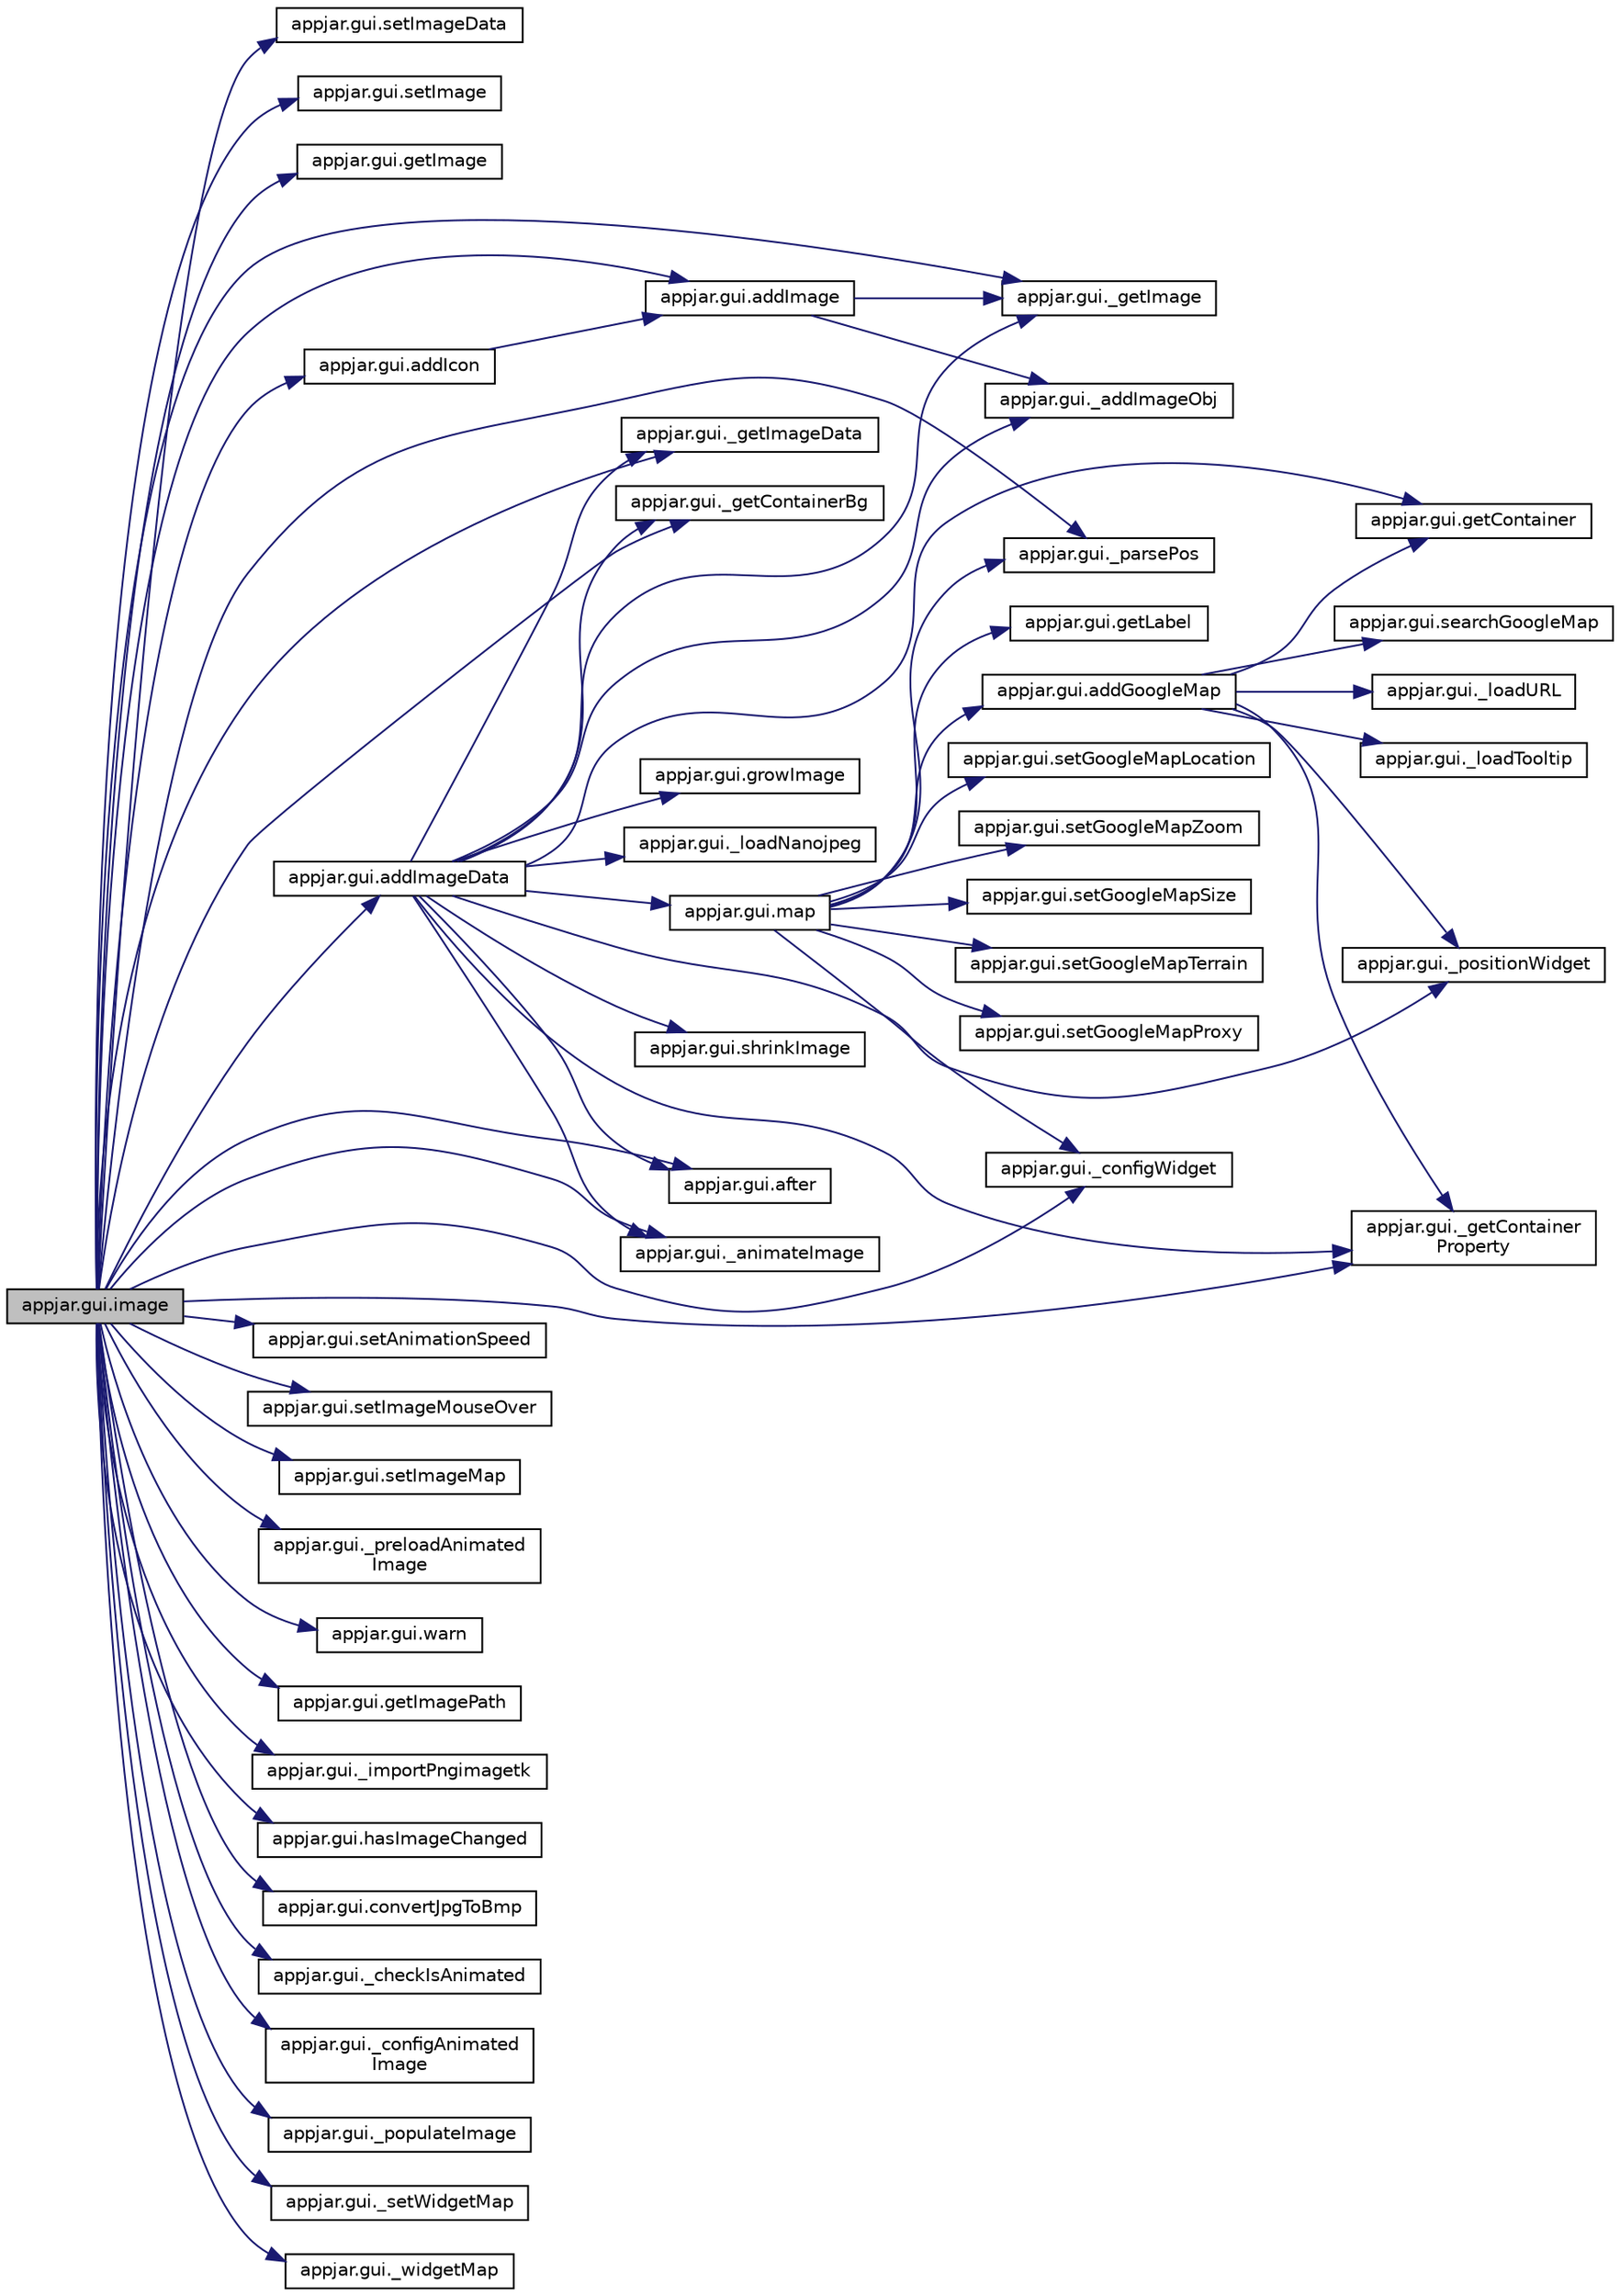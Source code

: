 digraph "appjar.gui.image"
{
  edge [fontname="Helvetica",fontsize="10",labelfontname="Helvetica",labelfontsize="10"];
  node [fontname="Helvetica",fontsize="10",shape=record];
  rankdir="LR";
  Node1389 [label="appjar.gui.image",height=0.2,width=0.4,color="black", fillcolor="grey75", style="filled", fontcolor="black"];
  Node1389 -> Node1390 [color="midnightblue",fontsize="10",style="solid",fontname="Helvetica"];
  Node1390 [label="appjar.gui.setImageData",height=0.2,width=0.4,color="black", fillcolor="white", style="filled",URL="$classappjar_1_1gui.html#adb215908e1e3341d1c4614f81fc6debd"];
  Node1389 -> Node1391 [color="midnightblue",fontsize="10",style="solid",fontname="Helvetica"];
  Node1391 [label="appjar.gui.setImage",height=0.2,width=0.4,color="black", fillcolor="white", style="filled",URL="$classappjar_1_1gui.html#a68f25f1006e94e974c703cb6bc1937c6"];
  Node1389 -> Node1392 [color="midnightblue",fontsize="10",style="solid",fontname="Helvetica"];
  Node1392 [label="appjar.gui.getImage",height=0.2,width=0.4,color="black", fillcolor="white", style="filled",URL="$classappjar_1_1gui.html#a83b1c5208f7ed33efbedda2f93cb2fbc"];
  Node1389 -> Node1393 [color="midnightblue",fontsize="10",style="solid",fontname="Helvetica"];
  Node1393 [label="appjar.gui._parsePos",height=0.2,width=0.4,color="black", fillcolor="white", style="filled",URL="$classappjar_1_1gui.html#a8174359ccd50269f6c9f63f00cbb9d7e",tooltip="FUNCTIONS for labels. "];
  Node1389 -> Node1394 [color="midnightblue",fontsize="10",style="solid",fontname="Helvetica"];
  Node1394 [label="appjar.gui.addIcon",height=0.2,width=0.4,color="black", fillcolor="white", style="filled",URL="$classappjar_1_1gui.html#a1e90146f29426baaa5aeb116d89a5e8c"];
  Node1394 -> Node1395 [color="midnightblue",fontsize="10",style="solid",fontname="Helvetica"];
  Node1395 [label="appjar.gui.addImage",height=0.2,width=0.4,color="black", fillcolor="white", style="filled",URL="$classappjar_1_1gui.html#aab755e0cfb436daccfd914e834c01c53"];
  Node1395 -> Node1396 [color="midnightblue",fontsize="10",style="solid",fontname="Helvetica"];
  Node1396 [label="appjar.gui._getImage",height=0.2,width=0.4,color="black", fillcolor="white", style="filled",URL="$classappjar_1_1gui.html#a8890a622d0e8ab681b20883f4c7512cf"];
  Node1395 -> Node1397 [color="midnightblue",fontsize="10",style="solid",fontname="Helvetica"];
  Node1397 [label="appjar.gui._addImageObj",height=0.2,width=0.4,color="black", fillcolor="white", style="filled",URL="$classappjar_1_1gui.html#af3da9249111847dd0f06946a7f22224a"];
  Node1389 -> Node1398 [color="midnightblue",fontsize="10",style="solid",fontname="Helvetica"];
  Node1398 [label="appjar.gui.addImageData",height=0.2,width=0.4,color="black", fillcolor="white", style="filled",URL="$classappjar_1_1gui.html#ae403da2821d7cccce17f84c71df0b2c3"];
  Node1398 -> Node1399 [color="midnightblue",fontsize="10",style="solid",fontname="Helvetica"];
  Node1399 [label="appjar.gui._getImageData",height=0.2,width=0.4,color="black", fillcolor="white", style="filled",URL="$classappjar_1_1gui.html#ab4a6d80e2224f754564f1173f56e499d"];
  Node1398 -> Node1397 [color="midnightblue",fontsize="10",style="solid",fontname="Helvetica"];
  Node1398 -> Node1400 [color="midnightblue",fontsize="10",style="solid",fontname="Helvetica"];
  Node1400 [label="appjar.gui.getContainer",height=0.2,width=0.4,color="black", fillcolor="white", style="filled",URL="$classappjar_1_1gui.html#a2e8ea27bae5f6758257be218c8279b56"];
  Node1398 -> Node1401 [color="midnightblue",fontsize="10",style="solid",fontname="Helvetica"];
  Node1401 [label="appjar.gui._getContainerBg",height=0.2,width=0.4,color="black", fillcolor="white", style="filled",URL="$classappjar_1_1gui.html#a120b8d0d6e0b536ac8735df1ffefd37a"];
  Node1398 -> Node1402 [color="midnightblue",fontsize="10",style="solid",fontname="Helvetica"];
  Node1402 [label="appjar.gui._getContainer\lProperty",height=0.2,width=0.4,color="black", fillcolor="white", style="filled",URL="$classappjar_1_1gui.html#aa5d65e2282cfbe0a4b963b369e7d4e51"];
  Node1398 -> Node1403 [color="midnightblue",fontsize="10",style="solid",fontname="Helvetica"];
  Node1403 [label="appjar.gui._positionWidget",height=0.2,width=0.4,color="black", fillcolor="white", style="filled",URL="$classappjar_1_1gui.html#a073b1298767aeb92dd77b77cb6000e8c"];
  Node1398 -> Node1404 [color="midnightblue",fontsize="10",style="solid",fontname="Helvetica"];
  Node1404 [label="appjar.gui.after",height=0.2,width=0.4,color="black", fillcolor="white", style="filled",URL="$classappjar_1_1gui.html#a1fde7d8815e07abdeec5f885eebf3080"];
  Node1398 -> Node1405 [color="midnightblue",fontsize="10",style="solid",fontname="Helvetica"];
  Node1405 [label="appjar.gui._animateImage",height=0.2,width=0.4,color="black", fillcolor="white", style="filled",URL="$classappjar_1_1gui.html#acc207e87bcb017667e15360225340477"];
  Node1398 -> Node1406 [color="midnightblue",fontsize="10",style="solid",fontname="Helvetica"];
  Node1406 [label="appjar.gui.shrinkImage",height=0.2,width=0.4,color="black", fillcolor="white", style="filled",URL="$classappjar_1_1gui.html#a0286b1d4780d0cd016f1e1832056c393"];
  Node1398 -> Node1407 [color="midnightblue",fontsize="10",style="solid",fontname="Helvetica"];
  Node1407 [label="appjar.gui.growImage",height=0.2,width=0.4,color="black", fillcolor="white", style="filled",URL="$classappjar_1_1gui.html#a4caa61439c9ce098ee654e7c66b510ec"];
  Node1398 -> Node1408 [color="midnightblue",fontsize="10",style="solid",fontname="Helvetica"];
  Node1408 [label="appjar.gui._loadNanojpeg",height=0.2,width=0.4,color="black", fillcolor="white", style="filled",URL="$classappjar_1_1gui.html#a1805f8a084f18ebe91176d96929c57d2"];
  Node1398 -> Node1409 [color="midnightblue",fontsize="10",style="solid",fontname="Helvetica"];
  Node1409 [label="appjar.gui.map",height=0.2,width=0.4,color="black", fillcolor="white", style="filled",URL="$classappjar_1_1gui.html#ab4d56afa73b7e76d44a8b04a4c2ea1f2",tooltip="FUNCTION for GoogleMaps. "];
  Node1409 -> Node1410 [color="midnightblue",fontsize="10",style="solid",fontname="Helvetica"];
  Node1410 [label="appjar.gui.getLabel",height=0.2,width=0.4,color="black", fillcolor="white", style="filled",URL="$classappjar_1_1gui.html#a28d7281e96bf719a419be4dd16eab2f2"];
  Node1409 -> Node1393 [color="midnightblue",fontsize="10",style="solid",fontname="Helvetica"];
  Node1409 -> Node1411 [color="midnightblue",fontsize="10",style="solid",fontname="Helvetica"];
  Node1411 [label="appjar.gui.addGoogleMap",height=0.2,width=0.4,color="black", fillcolor="white", style="filled",URL="$classappjar_1_1gui.html#a2441a7d64981fd4552d1530661f53547"];
  Node1411 -> Node1412 [color="midnightblue",fontsize="10",style="solid",fontname="Helvetica"];
  Node1412 [label="appjar.gui._loadURL",height=0.2,width=0.4,color="black", fillcolor="white", style="filled",URL="$classappjar_1_1gui.html#abaddce869618b0fe1a968f088d40583c"];
  Node1411 -> Node1413 [color="midnightblue",fontsize="10",style="solid",fontname="Helvetica"];
  Node1413 [label="appjar.gui._loadTooltip",height=0.2,width=0.4,color="black", fillcolor="white", style="filled",URL="$classappjar_1_1gui.html#a20606522644e8b45150bba9513462350"];
  Node1411 -> Node1400 [color="midnightblue",fontsize="10",style="solid",fontname="Helvetica"];
  Node1411 -> Node1402 [color="midnightblue",fontsize="10",style="solid",fontname="Helvetica"];
  Node1411 -> Node1403 [color="midnightblue",fontsize="10",style="solid",fontname="Helvetica"];
  Node1411 -> Node1414 [color="midnightblue",fontsize="10",style="solid",fontname="Helvetica"];
  Node1414 [label="appjar.gui.searchGoogleMap",height=0.2,width=0.4,color="black", fillcolor="white", style="filled",URL="$classappjar_1_1gui.html#a2bc9277a26e23c69ab33a3073e315aea"];
  Node1409 -> Node1415 [color="midnightblue",fontsize="10",style="solid",fontname="Helvetica"];
  Node1415 [label="appjar.gui.setGoogleMapLocation",height=0.2,width=0.4,color="black", fillcolor="white", style="filled",URL="$classappjar_1_1gui.html#a1638b2573ea2abc2b94afa7679e95330"];
  Node1409 -> Node1416 [color="midnightblue",fontsize="10",style="solid",fontname="Helvetica"];
  Node1416 [label="appjar.gui.setGoogleMapZoom",height=0.2,width=0.4,color="black", fillcolor="white", style="filled",URL="$classappjar_1_1gui.html#ae0fd1d275df3545f961aa96b8d159fac"];
  Node1409 -> Node1417 [color="midnightblue",fontsize="10",style="solid",fontname="Helvetica"];
  Node1417 [label="appjar.gui.setGoogleMapSize",height=0.2,width=0.4,color="black", fillcolor="white", style="filled",URL="$classappjar_1_1gui.html#a814bdde7ea0a358f20347adb61d4cd02"];
  Node1409 -> Node1418 [color="midnightblue",fontsize="10",style="solid",fontname="Helvetica"];
  Node1418 [label="appjar.gui.setGoogleMapTerrain",height=0.2,width=0.4,color="black", fillcolor="white", style="filled",URL="$classappjar_1_1gui.html#ab5b8f77393852cb98096fddd3bc7bd59"];
  Node1409 -> Node1419 [color="midnightblue",fontsize="10",style="solid",fontname="Helvetica"];
  Node1419 [label="appjar.gui.setGoogleMapProxy",height=0.2,width=0.4,color="black", fillcolor="white", style="filled",URL="$classappjar_1_1gui.html#aeafeaaad980931f348948bad35c3719e"];
  Node1409 -> Node1420 [color="midnightblue",fontsize="10",style="solid",fontname="Helvetica"];
  Node1420 [label="appjar.gui._configWidget",height=0.2,width=0.4,color="black", fillcolor="white", style="filled",URL="$classappjar_1_1gui.html#ac54e9af2a9e7a18f87f0ffafbd156353"];
  Node1398 -> Node1396 [color="midnightblue",fontsize="10",style="solid",fontname="Helvetica"];
  Node1389 -> Node1395 [color="midnightblue",fontsize="10",style="solid",fontname="Helvetica"];
  Node1389 -> Node1421 [color="midnightblue",fontsize="10",style="solid",fontname="Helvetica"];
  Node1421 [label="appjar.gui.setAnimationSpeed",height=0.2,width=0.4,color="black", fillcolor="white", style="filled",URL="$classappjar_1_1gui.html#a6b45a1374ae6f2a59b4db9d5d358d4d1"];
  Node1389 -> Node1422 [color="midnightblue",fontsize="10",style="solid",fontname="Helvetica"];
  Node1422 [label="appjar.gui.setImageMouseOver",height=0.2,width=0.4,color="black", fillcolor="white", style="filled",URL="$classappjar_1_1gui.html#a42a69a9b9efa955d7c2f201722595e15"];
  Node1389 -> Node1423 [color="midnightblue",fontsize="10",style="solid",fontname="Helvetica"];
  Node1423 [label="appjar.gui.setImageMap",height=0.2,width=0.4,color="black", fillcolor="white", style="filled",URL="$classappjar_1_1gui.html#ac3e072a0228475d6bb0bf738bc9dbbd1"];
  Node1389 -> Node1420 [color="midnightblue",fontsize="10",style="solid",fontname="Helvetica"];
  Node1389 -> Node1404 [color="midnightblue",fontsize="10",style="solid",fontname="Helvetica"];
  Node1389 -> Node1405 [color="midnightblue",fontsize="10",style="solid",fontname="Helvetica"];
  Node1389 -> Node1424 [color="midnightblue",fontsize="10",style="solid",fontname="Helvetica"];
  Node1424 [label="appjar.gui._preloadAnimated\lImage",height=0.2,width=0.4,color="black", fillcolor="white", style="filled",URL="$classappjar_1_1gui.html#a028f447a830640ee61cce5c21e255b06"];
  Node1389 -> Node1425 [color="midnightblue",fontsize="10",style="solid",fontname="Helvetica"];
  Node1425 [label="appjar.gui.warn",height=0.2,width=0.4,color="black", fillcolor="white", style="filled",URL="$classappjar_1_1gui.html#a3ab0139430263b1913b4078cf34e7098"];
  Node1389 -> Node1426 [color="midnightblue",fontsize="10",style="solid",fontname="Helvetica"];
  Node1426 [label="appjar.gui.getImagePath",height=0.2,width=0.4,color="black", fillcolor="white", style="filled",URL="$classappjar_1_1gui.html#a3038c54f74e3a1510b82776035b918ed"];
  Node1389 -> Node1396 [color="midnightblue",fontsize="10",style="solid",fontname="Helvetica"];
  Node1389 -> Node1427 [color="midnightblue",fontsize="10",style="solid",fontname="Helvetica"];
  Node1427 [label="appjar.gui._importPngimagetk",height=0.2,width=0.4,color="black", fillcolor="white", style="filled",URL="$classappjar_1_1gui.html#a04dc1f02b7cdbb5dc95c64c38d2250fa"];
  Node1389 -> Node1428 [color="midnightblue",fontsize="10",style="solid",fontname="Helvetica"];
  Node1428 [label="appjar.gui.hasImageChanged",height=0.2,width=0.4,color="black", fillcolor="white", style="filled",URL="$classappjar_1_1gui.html#a7b8a784d5902b42fddf4016e1a203749"];
  Node1389 -> Node1429 [color="midnightblue",fontsize="10",style="solid",fontname="Helvetica"];
  Node1429 [label="appjar.gui.convertJpgToBmp",height=0.2,width=0.4,color="black", fillcolor="white", style="filled",URL="$classappjar_1_1gui.html#a8b7547a61e25ecb35a14283a8da5b079"];
  Node1389 -> Node1430 [color="midnightblue",fontsize="10",style="solid",fontname="Helvetica"];
  Node1430 [label="appjar.gui._checkIsAnimated",height=0.2,width=0.4,color="black", fillcolor="white", style="filled",URL="$classappjar_1_1gui.html#aa967021a4ccbd8ad8c8c116d9843fb65"];
  Node1389 -> Node1431 [color="midnightblue",fontsize="10",style="solid",fontname="Helvetica"];
  Node1431 [label="appjar.gui._configAnimated\lImage",height=0.2,width=0.4,color="black", fillcolor="white", style="filled",URL="$classappjar_1_1gui.html#a8a71553afd7b5ea5bc15bf4c687a2c2f"];
  Node1389 -> Node1432 [color="midnightblue",fontsize="10",style="solid",fontname="Helvetica"];
  Node1432 [label="appjar.gui._populateImage",height=0.2,width=0.4,color="black", fillcolor="white", style="filled",URL="$classappjar_1_1gui.html#a3727ef1e4f2eb5a4081e2798dc2cf5fe"];
  Node1389 -> Node1399 [color="midnightblue",fontsize="10",style="solid",fontname="Helvetica"];
  Node1389 -> Node1402 [color="midnightblue",fontsize="10",style="solid",fontname="Helvetica"];
  Node1389 -> Node1401 [color="midnightblue",fontsize="10",style="solid",fontname="Helvetica"];
  Node1389 -> Node1433 [color="midnightblue",fontsize="10",style="solid",fontname="Helvetica"];
  Node1433 [label="appjar.gui._setWidgetMap",height=0.2,width=0.4,color="black", fillcolor="white", style="filled",URL="$classappjar_1_1gui.html#a7e41676030fec0239ed71f19478f9faf"];
  Node1389 -> Node1434 [color="midnightblue",fontsize="10",style="solid",fontname="Helvetica"];
  Node1434 [label="appjar.gui._widgetMap",height=0.2,width=0.4,color="black", fillcolor="white", style="filled",URL="$classappjar_1_1gui.html#a965de967544f3eefdf13cb3baa65c4c7"];
}
